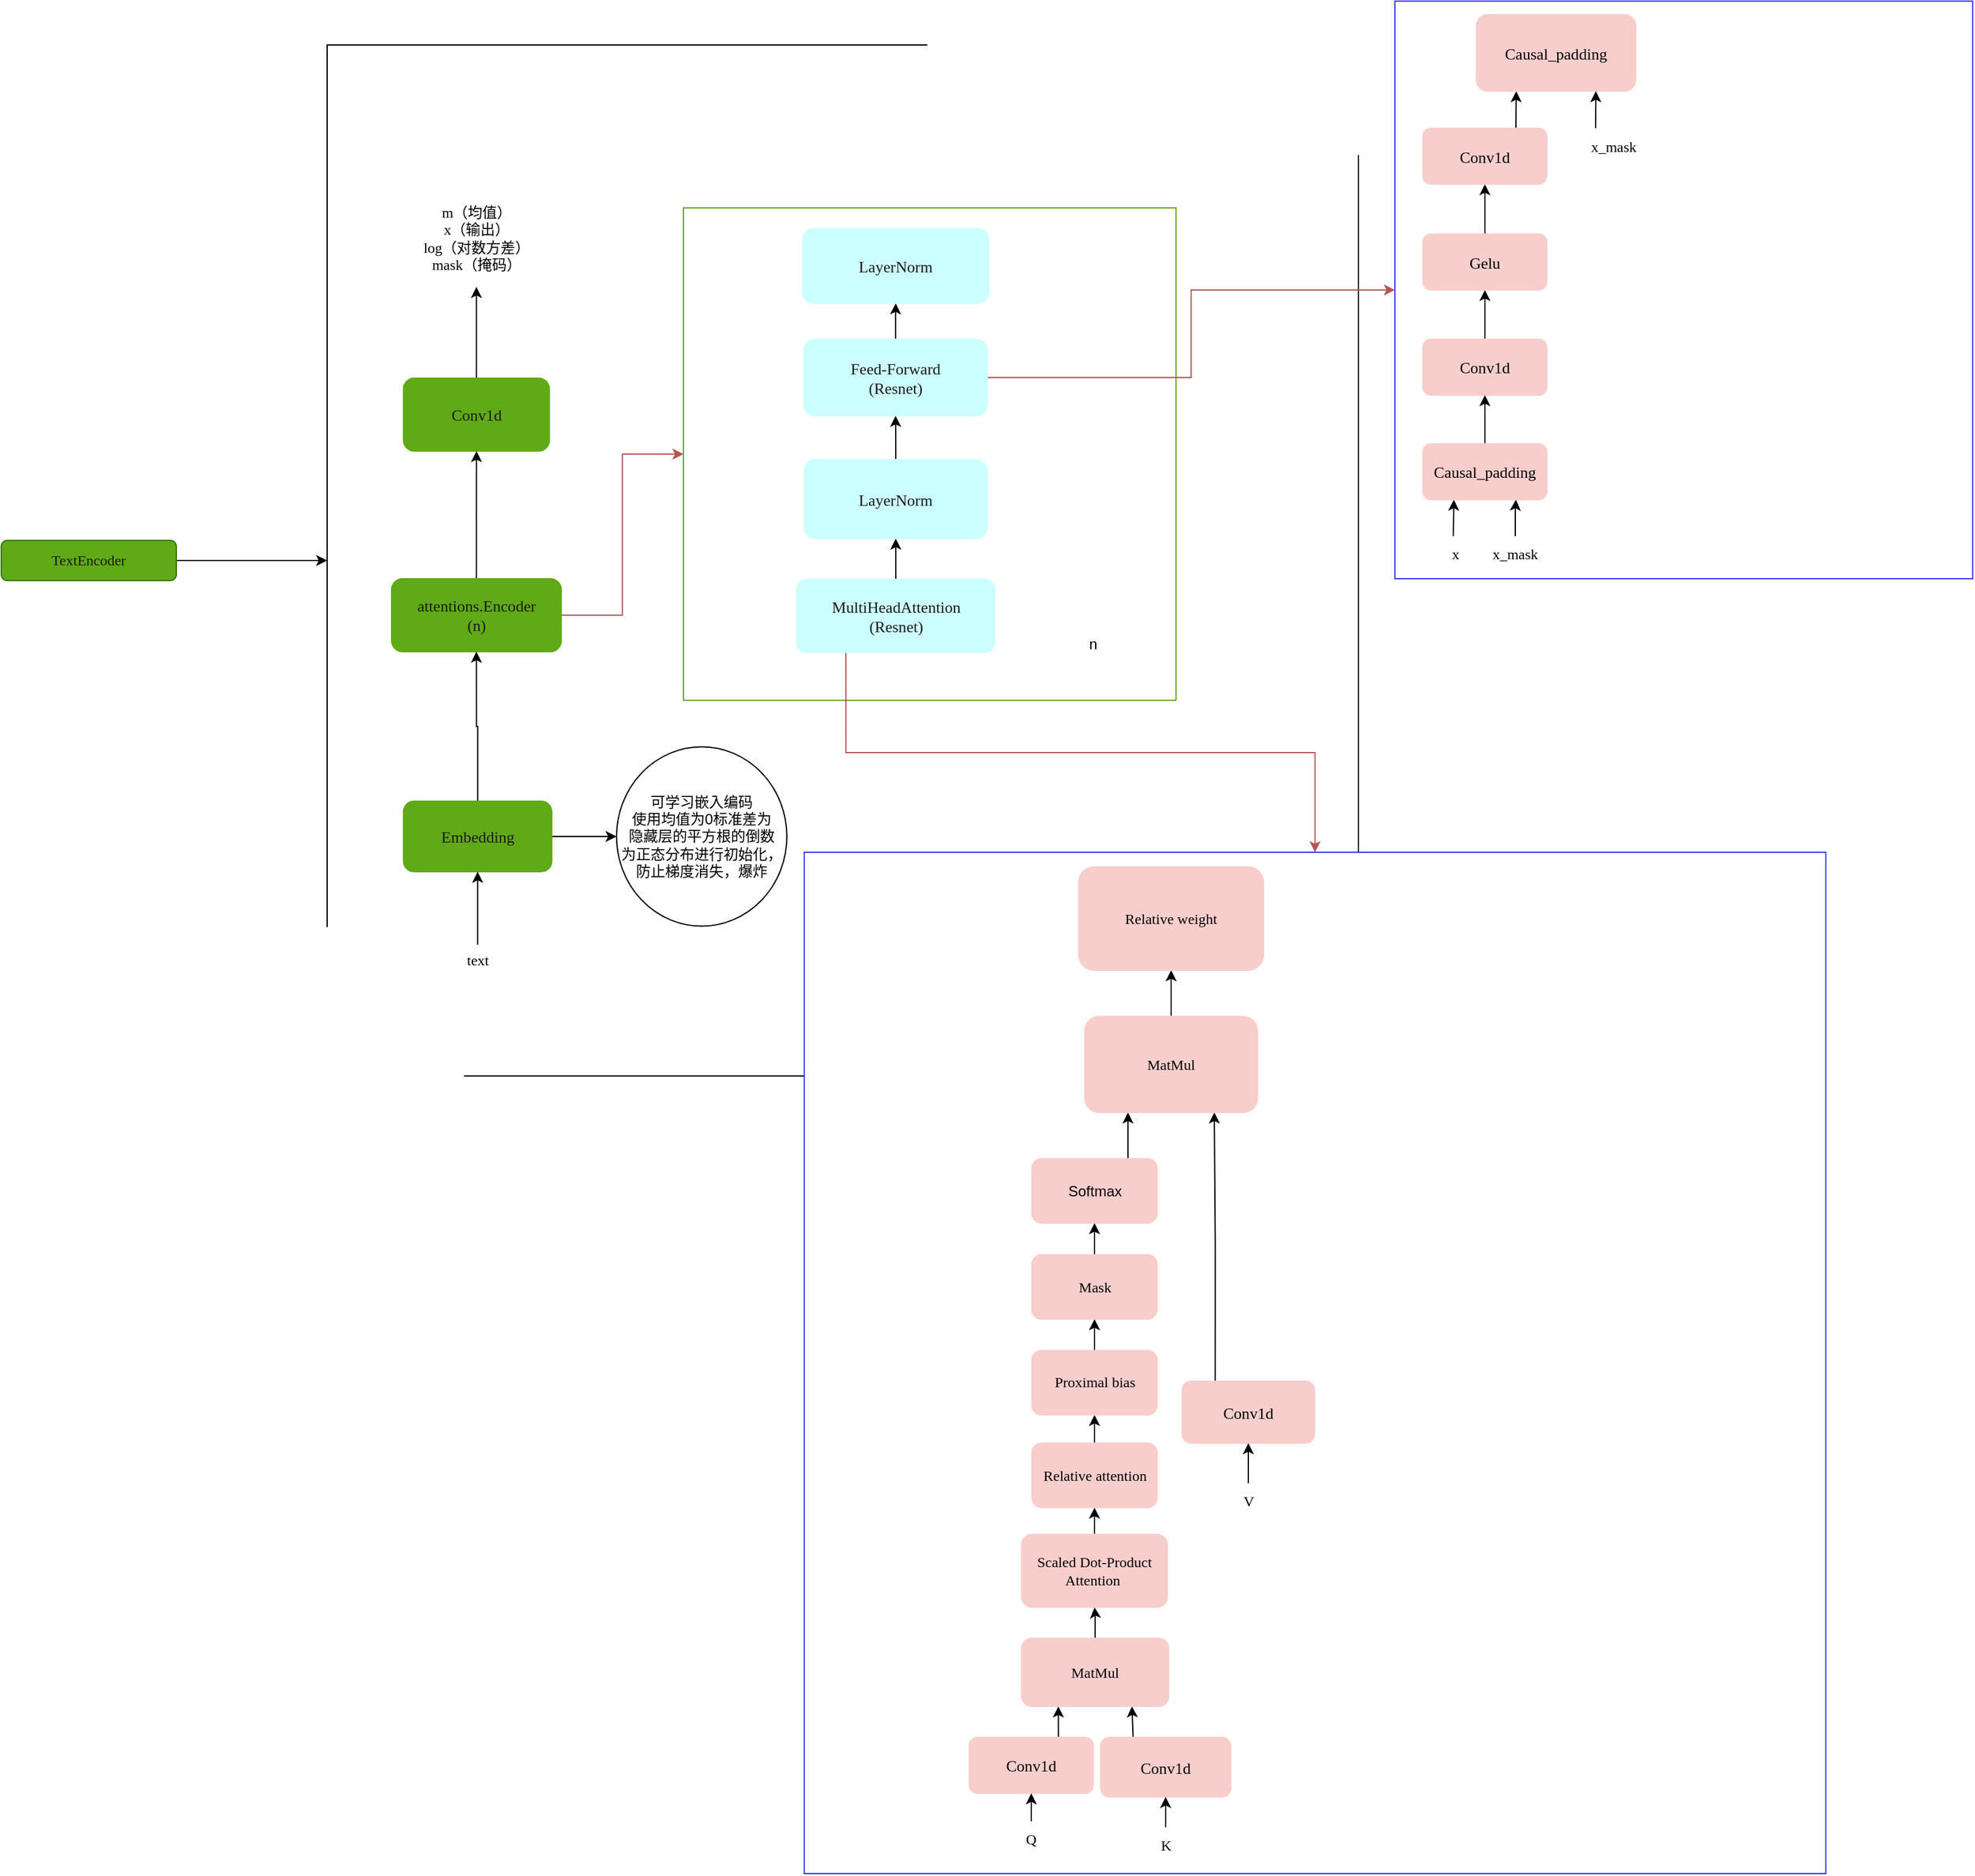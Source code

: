 <mxfile version="26.0.5">
  <diagram name="Page-1" id="c7558073-3199-34d8-9f00-42111426c3f3">
    <mxGraphModel dx="2437" dy="2319" grid="0" gridSize="10" guides="1" tooltips="1" connect="1" arrows="1" fold="1" page="0" pageScale="1" pageWidth="826" pageHeight="1169" background="none" math="0" shadow="0">
      <root>
        <mxCell id="0" />
        <mxCell id="1" parent="0" />
        <mxCell id="JyKCz9A21-HAHrsIMus4-114" style="edgeStyle=orthogonalEdgeStyle;rounded=0;orthogonalLoop=1;jettySize=auto;html=1;" parent="1" source="JyKCz9A21-HAHrsIMus4-101" target="JyKCz9A21-HAHrsIMus4-112" edge="1">
          <mxGeometry relative="1" as="geometry" />
        </mxCell>
        <mxCell id="JyKCz9A21-HAHrsIMus4-101" value="TextEncoder" style="rounded=1;whiteSpace=wrap;html=1;fillColor=#60a917;strokeColor=#2D7600;fontColor=#1A1A1A;fontStyle=0;fontFamily=Comic Sans MS;" parent="1" vertex="1">
          <mxGeometry x="-282" y="-596.5" width="144" height="33" as="geometry" />
        </mxCell>
        <mxCell id="JyKCz9A21-HAHrsIMus4-112" value="" style="whiteSpace=wrap;html=1;aspect=fixed;labelBackgroundColor=#60A917;fontColor=#1A1A1A;fontFamily=Comic Sans MS;" parent="1" vertex="1">
          <mxGeometry x="-14" y="-1004" width="848" height="848" as="geometry" />
        </mxCell>
        <mxCell id="JyKCz9A21-HAHrsIMus4-137" style="edgeStyle=orthogonalEdgeStyle;rounded=0;orthogonalLoop=1;jettySize=auto;html=1;" parent="1" source="JyKCz9A21-HAHrsIMus4-116" target="JyKCz9A21-HAHrsIMus4-138" edge="1">
          <mxGeometry relative="1" as="geometry">
            <mxPoint x="108.667" y="-795" as="targetPoint" />
          </mxGeometry>
        </mxCell>
        <mxCell id="JyKCz9A21-HAHrsIMus4-116" value="&lt;div style=&quot;&quot;&gt;&lt;div style=&quot;font-size: 9.8pt;&quot;&gt;Conv1d&lt;/div&gt;&lt;/div&gt;" style="rounded=1;whiteSpace=wrap;html=1;fontColor=#1A1A1A;labelBackgroundColor=#60A917;strokeColor=#60A917;fillColor=#60A917;fontFamily=Comic Sans MS;" parent="1" vertex="1">
          <mxGeometry x="48.75" y="-730" width="120" height="60" as="geometry" />
        </mxCell>
        <mxCell id="JyKCz9A21-HAHrsIMus4-127" style="edgeStyle=orthogonalEdgeStyle;rounded=0;orthogonalLoop=1;jettySize=auto;html=1;" parent="1" source="JyKCz9A21-HAHrsIMus4-117" target="JyKCz9A21-HAHrsIMus4-116" edge="1">
          <mxGeometry relative="1" as="geometry" />
        </mxCell>
        <mxCell id="JyKCz9A21-HAHrsIMus4-134" style="edgeStyle=orthogonalEdgeStyle;rounded=0;orthogonalLoop=1;jettySize=auto;html=1;entryX=0;entryY=0.5;entryDx=0;entryDy=0;fillColor=#f8cecc;strokeColor=#b85450;" parent="1" source="JyKCz9A21-HAHrsIMus4-117" target="JyKCz9A21-HAHrsIMus4-133" edge="1">
          <mxGeometry relative="1" as="geometry" />
        </mxCell>
        <mxCell id="JyKCz9A21-HAHrsIMus4-117" value="&lt;div&gt;&lt;div style=&quot;font-size: 9.8pt;&quot;&gt;&lt;font style=&quot;color: rgb(26, 26, 26);&quot;&gt;attentions&lt;span style=&quot;background-color: rgb(96, 169, 23);&quot;&gt;.&lt;/span&gt;Encoder&lt;br&gt;(n)&lt;/font&gt;&lt;/div&gt;&lt;/div&gt;" style="rounded=1;whiteSpace=wrap;html=1;fillColor=#60A917;strokeColor=#60A917;fontFamily=Comic Sans MS;" parent="1" vertex="1">
          <mxGeometry x="39" y="-565" width="139.5" height="60" as="geometry" />
        </mxCell>
        <mxCell id="JyKCz9A21-HAHrsIMus4-126" style="edgeStyle=orthogonalEdgeStyle;rounded=0;orthogonalLoop=1;jettySize=auto;html=1;entryX=0.5;entryY=1;entryDx=0;entryDy=0;" parent="1" source="JyKCz9A21-HAHrsIMus4-118" target="JyKCz9A21-HAHrsIMus4-117" edge="1">
          <mxGeometry relative="1" as="geometry" />
        </mxCell>
        <mxCell id="JyKCz9A21-HAHrsIMus4-129" style="edgeStyle=orthogonalEdgeStyle;rounded=0;orthogonalLoop=1;jettySize=auto;html=1;" parent="1" source="JyKCz9A21-HAHrsIMus4-118" target="JyKCz9A21-HAHrsIMus4-128" edge="1">
          <mxGeometry relative="1" as="geometry" />
        </mxCell>
        <mxCell id="JyKCz9A21-HAHrsIMus4-118" value="&lt;div style=&quot;&quot;&gt;&lt;div style=&quot;font-size: 9.8pt;&quot;&gt;&lt;span style=&quot;background-color: rgb(96, 169, 23);&quot;&gt;Embedding&lt;/span&gt;&lt;/div&gt;&lt;/div&gt;" style="rounded=1;whiteSpace=wrap;html=1;fontFamily=Comic Sans MS;labelBackgroundColor=#FFFFFF;fillStyle=solid;fillColor=#60a917;fontColor=#1B1B1B;strokeColor=#60A917;" parent="1" vertex="1">
          <mxGeometry x="48.75" y="-382" width="122" height="58" as="geometry" />
        </mxCell>
        <mxCell id="JyKCz9A21-HAHrsIMus4-122" style="edgeStyle=orthogonalEdgeStyle;rounded=0;orthogonalLoop=1;jettySize=auto;html=1;" parent="1" source="JyKCz9A21-HAHrsIMus4-121" target="JyKCz9A21-HAHrsIMus4-118" edge="1">
          <mxGeometry relative="1" as="geometry" />
        </mxCell>
        <mxCell id="JyKCz9A21-HAHrsIMus4-121" value="text" style="text;html=1;align=center;verticalAlign=middle;whiteSpace=wrap;rounded=0;fontFamily=Comic Sans MS;" parent="1" vertex="1">
          <mxGeometry x="79.75" y="-264" width="60" height="26" as="geometry" />
        </mxCell>
        <mxCell id="JyKCz9A21-HAHrsIMus4-128" value="可学习嵌入编码&lt;br&gt;使用均值为0标准差为&lt;br&gt;隐藏层的平方根的倒数&lt;br&gt;为正态分布进行初始化，&lt;br&gt;防止梯度消失，爆炸" style="ellipse;whiteSpace=wrap;html=1;" parent="1" vertex="1">
          <mxGeometry x="224" y="-426.75" width="140" height="147.5" as="geometry" />
        </mxCell>
        <mxCell id="JyKCz9A21-HAHrsIMus4-133" value="" style="whiteSpace=wrap;html=1;aspect=fixed;strokeColor=#60A917;gradientColor=none;fillColor=default;" parent="1" vertex="1">
          <mxGeometry x="279" y="-870" width="405" height="405" as="geometry" />
        </mxCell>
        <mxCell id="JyKCz9A21-HAHrsIMus4-138" value="&lt;font face=&quot;Comic Sans MS&quot;&gt;m（均值）&lt;/font&gt;&lt;div&gt;&lt;font face=&quot;Comic Sans MS&quot;&gt;x（输出）&lt;br&gt;log（对数方差）&lt;/font&gt;&lt;/div&gt;&lt;div&gt;&lt;font face=&quot;Comic Sans MS&quot;&gt;mask（掩码）&lt;/font&gt;&lt;/div&gt;" style="text;html=1;align=center;verticalAlign=middle;whiteSpace=wrap;rounded=0;" parent="1" vertex="1">
          <mxGeometry x="6.57" y="-885" width="204.37" height="80" as="geometry" />
        </mxCell>
        <mxCell id="JyKCz9A21-HAHrsIMus4-141" style="edgeStyle=orthogonalEdgeStyle;rounded=0;orthogonalLoop=1;jettySize=auto;html=1;entryX=0.5;entryY=1;entryDx=0;entryDy=0;" parent="1" source="JyKCz9A21-HAHrsIMus4-139" target="JyKCz9A21-HAHrsIMus4-140" edge="1">
          <mxGeometry relative="1" as="geometry" />
        </mxCell>
        <mxCell id="ANsRWZRk_wn6D99G8DN_-79" style="edgeStyle=orthogonalEdgeStyle;rounded=0;orthogonalLoop=1;jettySize=auto;html=1;exitX=0.25;exitY=1;exitDx=0;exitDy=0;entryX=0.5;entryY=0;entryDx=0;entryDy=0;fillColor=#f8cecc;strokeColor=#b85450;" parent="1" source="JyKCz9A21-HAHrsIMus4-139" target="ANsRWZRk_wn6D99G8DN_-3" edge="1">
          <mxGeometry relative="1" as="geometry" />
        </mxCell>
        <mxCell id="JyKCz9A21-HAHrsIMus4-139" value="&lt;div style=&quot;&quot;&gt;&lt;div style=&quot;font-size: 9.8pt;&quot;&gt;&lt;div style=&quot;&quot;&gt;&lt;div style=&quot;font-size: 9.8pt;&quot;&gt;MultiHeadAttention&lt;br&gt;(Resnet)&lt;/div&gt;&lt;/div&gt;&lt;/div&gt;&lt;/div&gt;" style="rounded=1;whiteSpace=wrap;html=1;labelBackgroundColor=#CCFFFF;strokeColor=none;fillColor=#CCFFFF;labelBorderColor=none;fontColor=#1A1A1A;fontFamily=Comic Sans MS;" parent="1" vertex="1">
          <mxGeometry x="371.56" y="-565" width="164" height="61" as="geometry" />
        </mxCell>
        <mxCell id="JyKCz9A21-HAHrsIMus4-143" style="edgeStyle=orthogonalEdgeStyle;rounded=0;orthogonalLoop=1;jettySize=auto;html=1;entryX=0.5;entryY=1;entryDx=0;entryDy=0;" parent="1" source="JyKCz9A21-HAHrsIMus4-140" target="JyKCz9A21-HAHrsIMus4-142" edge="1">
          <mxGeometry relative="1" as="geometry" />
        </mxCell>
        <mxCell id="JyKCz9A21-HAHrsIMus4-140" value="&lt;div style=&quot;&quot;&gt;&lt;div style=&quot;font-size: 9.8pt;&quot;&gt;LayerNorm&lt;/div&gt;&lt;/div&gt;" style="rounded=1;whiteSpace=wrap;html=1;fontColor=#1A1A1A;labelBackgroundColor=#CCFFFF;strokeColor=#CCFFFF;fillColor=#CCFFFF;fontFamily=Comic Sans MS;" parent="1" vertex="1">
          <mxGeometry x="378.31" y="-663" width="150.5" height="65" as="geometry" />
        </mxCell>
        <mxCell id="JyKCz9A21-HAHrsIMus4-145" style="edgeStyle=orthogonalEdgeStyle;rounded=0;orthogonalLoop=1;jettySize=auto;html=1;" parent="1" source="JyKCz9A21-HAHrsIMus4-142" target="JyKCz9A21-HAHrsIMus4-144" edge="1">
          <mxGeometry relative="1" as="geometry" />
        </mxCell>
        <mxCell id="ANsRWZRk_wn6D99G8DN_-52" style="edgeStyle=orthogonalEdgeStyle;rounded=0;orthogonalLoop=1;jettySize=auto;html=1;fillColor=#f8cecc;strokeColor=#b85450;" parent="1" source="JyKCz9A21-HAHrsIMus4-142" target="ANsRWZRk_wn6D99G8DN_-53" edge="1">
          <mxGeometry relative="1" as="geometry">
            <mxPoint x="990.667" y="-730.5" as="targetPoint" />
          </mxGeometry>
        </mxCell>
        <mxCell id="JyKCz9A21-HAHrsIMus4-142" value="&lt;div style=&quot;&quot;&gt;&lt;div style=&quot;&quot;&gt;&lt;font&gt;&lt;span style=&quot;font-size: 13.067px;&quot;&gt;Feed-Forward&lt;/span&gt;&lt;/font&gt;&lt;font style=&quot;&quot;&gt;&lt;span style=&quot;font-size: 9.8pt;&quot;&gt;&lt;/span&gt;&lt;/font&gt;&lt;/div&gt;&lt;div style=&quot;&quot;&gt;&lt;font&gt;&lt;span style=&quot;font-size: 13.067px;&quot;&gt;(Resnet)&lt;/span&gt;&lt;/font&gt;&lt;/div&gt;&lt;/div&gt;" style="rounded=1;whiteSpace=wrap;html=1;labelBackgroundColor=#CCFFFF;fontColor=#1A1A1A;strokeColor=#CCFFFF;fillColor=#CCFFFF;fontFamily=Comic Sans MS;" parent="1" vertex="1">
          <mxGeometry x="378" y="-762" width="150.81" height="63" as="geometry" />
        </mxCell>
        <mxCell id="JyKCz9A21-HAHrsIMus4-144" value="&lt;div style=&quot;&quot;&gt;&lt;div style=&quot;font-size: 9.8pt;&quot;&gt;LayerNorm&lt;/div&gt;&lt;/div&gt;" style="rounded=1;whiteSpace=wrap;html=1;fontColor=#1A1A1A;labelBackgroundColor=#CCFFFF;strokeColor=#CCFFFF;fillColor=#CCFFFF;fontFamily=Comic Sans MS;" parent="1" vertex="1">
          <mxGeometry x="377.06" y="-853" width="153" height="61.5" as="geometry" />
        </mxCell>
        <mxCell id="ANsRWZRk_wn6D99G8DN_-3" value="" style="whiteSpace=wrap;html=1;aspect=fixed;strokeColor=#3333FF;" parent="1" vertex="1">
          <mxGeometry x="378.31" y="-340" width="840" height="840" as="geometry" />
        </mxCell>
        <mxCell id="ANsRWZRk_wn6D99G8DN_-30" style="edgeStyle=orthogonalEdgeStyle;rounded=0;orthogonalLoop=1;jettySize=auto;html=1;exitX=0.75;exitY=0;exitDx=0;exitDy=0;entryX=0.25;entryY=1;entryDx=0;entryDy=0;" parent="1" source="ANsRWZRk_wn6D99G8DN_-7" target="ANsRWZRk_wn6D99G8DN_-18" edge="1">
          <mxGeometry relative="1" as="geometry" />
        </mxCell>
        <mxCell id="ANsRWZRk_wn6D99G8DN_-7" value="&lt;div style=&quot;&quot;&gt;&lt;div style=&quot;font-size: 9.8pt;&quot;&gt;Conv1d&lt;/div&gt;&lt;/div&gt;" style="rounded=1;whiteSpace=wrap;html=1;labelBackgroundColor=#F8CECC;strokeColor=#F8CECC;fillColor=#F8CECC;fontFamily=Comic Sans MS;" parent="1" vertex="1">
          <mxGeometry x="514" y="388" width="102" height="46" as="geometry" />
        </mxCell>
        <mxCell id="ANsRWZRk_wn6D99G8DN_-31" style="edgeStyle=orthogonalEdgeStyle;rounded=0;orthogonalLoop=1;jettySize=auto;html=1;exitX=0.25;exitY=0;exitDx=0;exitDy=0;entryX=0.75;entryY=1;entryDx=0;entryDy=0;" parent="1" source="ANsRWZRk_wn6D99G8DN_-8" target="ANsRWZRk_wn6D99G8DN_-18" edge="1">
          <mxGeometry relative="1" as="geometry" />
        </mxCell>
        <mxCell id="ANsRWZRk_wn6D99G8DN_-8" value="&lt;div style=&quot;&quot;&gt;&lt;div style=&quot;font-size: 9.8pt;&quot;&gt;Conv1d&lt;/div&gt;&lt;/div&gt;" style="rounded=1;whiteSpace=wrap;html=1;labelBackgroundColor=#F8CECC;strokeColor=#F8CECC;fillColor=#F8CECC;fontFamily=Comic Sans MS;" parent="1" vertex="1">
          <mxGeometry x="622" y="388" width="107" height="49" as="geometry" />
        </mxCell>
        <mxCell id="ANsRWZRk_wn6D99G8DN_-48" style="edgeStyle=orthogonalEdgeStyle;rounded=0;orthogonalLoop=1;jettySize=auto;html=1;exitX=0.25;exitY=0;exitDx=0;exitDy=0;entryX=0.75;entryY=1;entryDx=0;entryDy=0;" parent="1" source="ANsRWZRk_wn6D99G8DN_-9" target="ANsRWZRk_wn6D99G8DN_-45" edge="1">
          <mxGeometry relative="1" as="geometry" />
        </mxCell>
        <mxCell id="ANsRWZRk_wn6D99G8DN_-9" value="&lt;div style=&quot;&quot;&gt;&lt;div style=&quot;font-size: 9.8pt;&quot;&gt;Conv1d&lt;/div&gt;&lt;/div&gt;" style="rounded=1;whiteSpace=wrap;html=1;labelBackgroundColor=#F8CECC;strokeColor=#F8CECC;fillColor=#F8CECC;fontFamily=Comic Sans MS;" parent="1" vertex="1">
          <mxGeometry x="689" y="95" width="109" height="51" as="geometry" />
        </mxCell>
        <mxCell id="ANsRWZRk_wn6D99G8DN_-13" style="edgeStyle=orthogonalEdgeStyle;rounded=0;orthogonalLoop=1;jettySize=auto;html=1;" parent="1" source="ANsRWZRk_wn6D99G8DN_-10" target="ANsRWZRk_wn6D99G8DN_-7" edge="1">
          <mxGeometry relative="1" as="geometry" />
        </mxCell>
        <mxCell id="ANsRWZRk_wn6D99G8DN_-10" value="Q" style="text;html=1;align=center;verticalAlign=middle;whiteSpace=wrap;rounded=0;fontFamily=Comic Sans MS;" parent="1" vertex="1">
          <mxGeometry x="535" y="457" width="60" height="30" as="geometry" />
        </mxCell>
        <mxCell id="ANsRWZRk_wn6D99G8DN_-16" style="edgeStyle=orthogonalEdgeStyle;rounded=0;orthogonalLoop=1;jettySize=auto;html=1;entryX=0.5;entryY=1;entryDx=0;entryDy=0;" parent="1" source="ANsRWZRk_wn6D99G8DN_-11" target="ANsRWZRk_wn6D99G8DN_-8" edge="1">
          <mxGeometry relative="1" as="geometry" />
        </mxCell>
        <mxCell id="ANsRWZRk_wn6D99G8DN_-11" value="K" style="text;html=1;align=center;verticalAlign=middle;whiteSpace=wrap;rounded=0;fontFamily=Comic Sans MS;" parent="1" vertex="1">
          <mxGeometry x="645.5" y="462" width="60" height="30" as="geometry" />
        </mxCell>
        <mxCell id="ANsRWZRk_wn6D99G8DN_-17" style="edgeStyle=orthogonalEdgeStyle;rounded=0;orthogonalLoop=1;jettySize=auto;html=1;" parent="1" source="ANsRWZRk_wn6D99G8DN_-12" target="ANsRWZRk_wn6D99G8DN_-9" edge="1">
          <mxGeometry relative="1" as="geometry" />
        </mxCell>
        <mxCell id="ANsRWZRk_wn6D99G8DN_-12" value="V" style="text;html=1;align=center;verticalAlign=middle;whiteSpace=wrap;rounded=0;fontFamily=Comic Sans MS;" parent="1" vertex="1">
          <mxGeometry x="713.5" y="179" width="60" height="30" as="geometry" />
        </mxCell>
        <mxCell id="ANsRWZRk_wn6D99G8DN_-27" style="edgeStyle=orthogonalEdgeStyle;rounded=0;orthogonalLoop=1;jettySize=auto;html=1;" parent="1" source="ANsRWZRk_wn6D99G8DN_-18" target="ANsRWZRk_wn6D99G8DN_-26" edge="1">
          <mxGeometry relative="1" as="geometry" />
        </mxCell>
        <mxCell id="ANsRWZRk_wn6D99G8DN_-18" value="MatMul" style="rounded=1;whiteSpace=wrap;html=1;fontFamily=Comic Sans MS;fontColor=default;labelBorderColor=#F8CECC;labelBackgroundColor=#F8CECC;strokeColor=#F8CECC;fillColor=#F8CECC;" parent="1" vertex="1">
          <mxGeometry x="557" y="306.5" width="121" height="56" as="geometry" />
        </mxCell>
        <mxCell id="ANsRWZRk_wn6D99G8DN_-37" style="edgeStyle=orthogonalEdgeStyle;rounded=0;orthogonalLoop=1;jettySize=auto;html=1;" parent="1" source="ANsRWZRk_wn6D99G8DN_-26" target="ANsRWZRk_wn6D99G8DN_-32" edge="1">
          <mxGeometry relative="1" as="geometry" />
        </mxCell>
        <mxCell id="ANsRWZRk_wn6D99G8DN_-26" value="Scaled Dot-Product Attention&amp;nbsp;" style="rounded=1;whiteSpace=wrap;html=1;fontFamily=Comic Sans MS;labelBackgroundColor=#F8CECC;fillColor=#F8CECC;strokeColor=#F8CECC;" parent="1" vertex="1">
          <mxGeometry x="557" y="221" width="120" height="60" as="geometry" />
        </mxCell>
        <mxCell id="ANsRWZRk_wn6D99G8DN_-40" style="edgeStyle=orthogonalEdgeStyle;rounded=0;orthogonalLoop=1;jettySize=auto;html=1;" parent="1" source="ANsRWZRk_wn6D99G8DN_-32" target="ANsRWZRk_wn6D99G8DN_-38" edge="1">
          <mxGeometry relative="1" as="geometry" />
        </mxCell>
        <mxCell id="ANsRWZRk_wn6D99G8DN_-32" value="&lt;font face=&quot;Comic Sans MS&quot;&gt;Relative attention&lt;/font&gt;" style="rounded=1;whiteSpace=wrap;html=1;fillColor=#F8CECC;strokeColor=#F8CECC;" parent="1" vertex="1">
          <mxGeometry x="565.5" y="146" width="103" height="53" as="geometry" />
        </mxCell>
        <mxCell id="ANsRWZRk_wn6D99G8DN_-42" style="edgeStyle=orthogonalEdgeStyle;rounded=0;orthogonalLoop=1;jettySize=auto;html=1;" parent="1" source="ANsRWZRk_wn6D99G8DN_-38" target="ANsRWZRk_wn6D99G8DN_-41" edge="1">
          <mxGeometry relative="1" as="geometry" />
        </mxCell>
        <mxCell id="ANsRWZRk_wn6D99G8DN_-38" value="&lt;font face=&quot;Comic Sans MS&quot;&gt;Proximal bias&lt;/font&gt;" style="rounded=1;whiteSpace=wrap;html=1;fillColor=#F8CECC;strokeColor=#F8CECC;" parent="1" vertex="1">
          <mxGeometry x="565.5" y="69.75" width="103" height="53" as="geometry" />
        </mxCell>
        <mxCell id="ANsRWZRk_wn6D99G8DN_-44" style="edgeStyle=orthogonalEdgeStyle;rounded=0;orthogonalLoop=1;jettySize=auto;html=1;entryX=0.5;entryY=1;entryDx=0;entryDy=0;" parent="1" source="ANsRWZRk_wn6D99G8DN_-41" target="ANsRWZRk_wn6D99G8DN_-43" edge="1">
          <mxGeometry relative="1" as="geometry" />
        </mxCell>
        <mxCell id="ANsRWZRk_wn6D99G8DN_-41" value="&lt;font face=&quot;Comic Sans MS&quot;&gt;Mask&lt;/font&gt;" style="rounded=1;whiteSpace=wrap;html=1;fillColor=#F8CECC;strokeColor=#F8CECC;" parent="1" vertex="1">
          <mxGeometry x="565.5" y="-9" width="103" height="53" as="geometry" />
        </mxCell>
        <mxCell id="ANsRWZRk_wn6D99G8DN_-47" style="edgeStyle=orthogonalEdgeStyle;rounded=0;orthogonalLoop=1;jettySize=auto;html=1;exitX=0.75;exitY=0;exitDx=0;exitDy=0;entryX=0.25;entryY=1;entryDx=0;entryDy=0;" parent="1" source="ANsRWZRk_wn6D99G8DN_-43" target="ANsRWZRk_wn6D99G8DN_-45" edge="1">
          <mxGeometry relative="1" as="geometry" />
        </mxCell>
        <mxCell id="ANsRWZRk_wn6D99G8DN_-43" value="Softmax" style="rounded=1;whiteSpace=wrap;html=1;fillColor=#F8CECC;strokeColor=#F8CECC;" parent="1" vertex="1">
          <mxGeometry x="565.5" y="-88" width="103" height="53" as="geometry" />
        </mxCell>
        <mxCell id="ANsRWZRk_wn6D99G8DN_-98" style="edgeStyle=orthogonalEdgeStyle;rounded=0;orthogonalLoop=1;jettySize=auto;html=1;exitX=0.5;exitY=0;exitDx=0;exitDy=0;" parent="1" source="ANsRWZRk_wn6D99G8DN_-45" target="ANsRWZRk_wn6D99G8DN_-97" edge="1">
          <mxGeometry relative="1" as="geometry" />
        </mxCell>
        <mxCell id="ANsRWZRk_wn6D99G8DN_-45" value="MatMul" style="rounded=1;whiteSpace=wrap;html=1;fontFamily=Comic Sans MS;fontColor=default;labelBorderColor=#F8CECC;labelBackgroundColor=#F8CECC;strokeColor=#F8CECC;fillColor=#F8CECC;" parent="1" vertex="1">
          <mxGeometry x="609" y="-205" width="142" height="79" as="geometry" />
        </mxCell>
        <mxCell id="ANsRWZRk_wn6D99G8DN_-49" style="edgeStyle=orthogonalEdgeStyle;rounded=0;orthogonalLoop=1;jettySize=auto;html=1;exitX=0.5;exitY=1;exitDx=0;exitDy=0;" parent="1" source="ANsRWZRk_wn6D99G8DN_-9" target="ANsRWZRk_wn6D99G8DN_-9" edge="1">
          <mxGeometry relative="1" as="geometry" />
        </mxCell>
        <mxCell id="ANsRWZRk_wn6D99G8DN_-50" style="edgeStyle=orthogonalEdgeStyle;rounded=0;orthogonalLoop=1;jettySize=auto;html=1;exitX=0.5;exitY=1;exitDx=0;exitDy=0;" parent="1" source="ANsRWZRk_wn6D99G8DN_-12" target="ANsRWZRk_wn6D99G8DN_-12" edge="1">
          <mxGeometry relative="1" as="geometry" />
        </mxCell>
        <mxCell id="ANsRWZRk_wn6D99G8DN_-53" value="" style="whiteSpace=wrap;html=1;aspect=fixed;strokeColor=#3333FF;" parent="1" vertex="1">
          <mxGeometry x="864" y="-1040.09" width="475.09" height="475.09" as="geometry" />
        </mxCell>
        <mxCell id="ANsRWZRk_wn6D99G8DN_-56" style="edgeStyle=orthogonalEdgeStyle;rounded=0;orthogonalLoop=1;jettySize=auto;html=1;entryX=0.5;entryY=1;entryDx=0;entryDy=0;" parent="1" source="ANsRWZRk_wn6D99G8DN_-54" target="ANsRWZRk_wn6D99G8DN_-55" edge="1">
          <mxGeometry relative="1" as="geometry" />
        </mxCell>
        <mxCell id="ANsRWZRk_wn6D99G8DN_-54" value="&lt;div style=&quot;&quot;&gt;&lt;div style=&quot;font-size: 9.8pt;&quot;&gt;Conv1d&lt;/div&gt;&lt;/div&gt;" style="rounded=1;whiteSpace=wrap;html=1;labelBackgroundColor=#F8CECC;strokeColor=#F8CECC;fillColor=#F8CECC;fontFamily=Comic Sans MS;" parent="1" vertex="1">
          <mxGeometry x="887" y="-762" width="102" height="46" as="geometry" />
        </mxCell>
        <mxCell id="ANsRWZRk_wn6D99G8DN_-58" style="edgeStyle=orthogonalEdgeStyle;rounded=0;orthogonalLoop=1;jettySize=auto;html=1;" parent="1" source="ANsRWZRk_wn6D99G8DN_-55" target="ANsRWZRk_wn6D99G8DN_-57" edge="1">
          <mxGeometry relative="1" as="geometry" />
        </mxCell>
        <mxCell id="ANsRWZRk_wn6D99G8DN_-55" value="&lt;div style=&quot;&quot;&gt;&lt;div style=&quot;font-size: 9.8pt;&quot;&gt;Gelu&lt;/div&gt;&lt;/div&gt;" style="rounded=1;whiteSpace=wrap;html=1;labelBackgroundColor=#F8CECC;strokeColor=#F8CECC;fillColor=#F8CECC;fontFamily=Comic Sans MS;" parent="1" vertex="1">
          <mxGeometry x="887" y="-848.5" width="102" height="46" as="geometry" />
        </mxCell>
        <mxCell id="ANsRWZRk_wn6D99G8DN_-75" style="edgeStyle=orthogonalEdgeStyle;rounded=0;orthogonalLoop=1;jettySize=auto;html=1;exitX=0.75;exitY=0;exitDx=0;exitDy=0;entryX=0.25;entryY=1;entryDx=0;entryDy=0;" parent="1" source="ANsRWZRk_wn6D99G8DN_-57" target="ANsRWZRk_wn6D99G8DN_-73" edge="1">
          <mxGeometry relative="1" as="geometry" />
        </mxCell>
        <mxCell id="ANsRWZRk_wn6D99G8DN_-57" value="&lt;div style=&quot;&quot;&gt;&lt;div style=&quot;font-size: 9.8pt;&quot;&gt;Conv1d&lt;/div&gt;&lt;/div&gt;" style="rounded=1;whiteSpace=wrap;html=1;labelBackgroundColor=#F8CECC;strokeColor=#F8CECC;fillColor=#F8CECC;fontFamily=Comic Sans MS;" parent="1" vertex="1">
          <mxGeometry x="887" y="-935.5" width="102" height="46" as="geometry" />
        </mxCell>
        <mxCell id="ANsRWZRk_wn6D99G8DN_-69" style="edgeStyle=orthogonalEdgeStyle;rounded=0;orthogonalLoop=1;jettySize=auto;html=1;entryX=0.25;entryY=1;entryDx=0;entryDy=0;" parent="1" target="ANsRWZRk_wn6D99G8DN_-68" edge="1">
          <mxGeometry relative="1" as="geometry">
            <mxPoint x="912" y="-600" as="sourcePoint" />
          </mxGeometry>
        </mxCell>
        <mxCell id="ANsRWZRk_wn6D99G8DN_-59" value="x" style="text;html=1;align=center;verticalAlign=middle;whiteSpace=wrap;rounded=0;fontFamily=Comic Sans MS;" parent="1" vertex="1">
          <mxGeometry x="884" y="-600" width="60" height="30" as="geometry" />
        </mxCell>
        <mxCell id="ANsRWZRk_wn6D99G8DN_-71" style="edgeStyle=orthogonalEdgeStyle;rounded=0;orthogonalLoop=1;jettySize=auto;html=1;entryX=0.75;entryY=1;entryDx=0;entryDy=0;" parent="1" source="ANsRWZRk_wn6D99G8DN_-60" target="ANsRWZRk_wn6D99G8DN_-68" edge="1">
          <mxGeometry relative="1" as="geometry" />
        </mxCell>
        <mxCell id="ANsRWZRk_wn6D99G8DN_-60" value="x_mask" style="text;html=1;align=center;verticalAlign=middle;whiteSpace=wrap;rounded=0;fontFamily=Comic Sans MS;" parent="1" vertex="1">
          <mxGeometry x="933" y="-600" width="60" height="30" as="geometry" />
        </mxCell>
        <mxCell id="ANsRWZRk_wn6D99G8DN_-72" style="edgeStyle=orthogonalEdgeStyle;rounded=0;orthogonalLoop=1;jettySize=auto;html=1;entryX=0.5;entryY=1;entryDx=0;entryDy=0;" parent="1" source="ANsRWZRk_wn6D99G8DN_-68" target="ANsRWZRk_wn6D99G8DN_-54" edge="1">
          <mxGeometry relative="1" as="geometry" />
        </mxCell>
        <mxCell id="ANsRWZRk_wn6D99G8DN_-68" value="&lt;div style=&quot;&quot;&gt;&lt;div style=&quot;font-size: 9.8pt;&quot;&gt;Causal_padding&lt;/div&gt;&lt;/div&gt;" style="rounded=1;whiteSpace=wrap;html=1;labelBackgroundColor=#F8CECC;strokeColor=#F8CECC;fillColor=#F8CECC;fontFamily=Comic Sans MS;" parent="1" vertex="1">
          <mxGeometry x="887" y="-676" width="102" height="46" as="geometry" />
        </mxCell>
        <mxCell id="ANsRWZRk_wn6D99G8DN_-73" value="&lt;div style=&quot;&quot;&gt;&lt;div style=&quot;font-size: 9.8pt;&quot;&gt;Causal_padding&lt;/div&gt;&lt;/div&gt;" style="rounded=1;whiteSpace=wrap;html=1;labelBackgroundColor=#F8CECC;strokeColor=#F8CECC;fillColor=#F8CECC;fontFamily=Comic Sans MS;" parent="1" vertex="1">
          <mxGeometry x="931" y="-1029" width="131" height="63" as="geometry" />
        </mxCell>
        <mxCell id="ANsRWZRk_wn6D99G8DN_-76" style="edgeStyle=orthogonalEdgeStyle;rounded=0;orthogonalLoop=1;jettySize=auto;html=1;exitX=0.25;exitY=0;exitDx=0;exitDy=0;entryX=0.75;entryY=1;entryDx=0;entryDy=0;" parent="1" source="ANsRWZRk_wn6D99G8DN_-74" target="ANsRWZRk_wn6D99G8DN_-73" edge="1">
          <mxGeometry relative="1" as="geometry" />
        </mxCell>
        <mxCell id="ANsRWZRk_wn6D99G8DN_-74" value="x_mask" style="text;html=1;align=center;verticalAlign=middle;whiteSpace=wrap;rounded=0;fontFamily=Comic Sans MS;" parent="1" vertex="1">
          <mxGeometry x="1014" y="-935.5" width="60" height="30" as="geometry" />
        </mxCell>
        <mxCell id="ANsRWZRk_wn6D99G8DN_-97" value="&lt;font face=&quot;Comic Sans MS&quot;&gt;Relative weight&lt;/font&gt;" style="rounded=1;whiteSpace=wrap;html=1;fillColor=#F8CECC;strokeColor=#F8CECC;" parent="1" vertex="1">
          <mxGeometry x="604" y="-328" width="152" height="85" as="geometry" />
        </mxCell>
        <mxCell id="-NmT01aDmdB_6-6JHZo2-1" value="n" style="text;html=1;align=center;verticalAlign=middle;whiteSpace=wrap;rounded=0;" vertex="1" parent="1">
          <mxGeometry x="585.5" y="-526" width="60" height="30" as="geometry" />
        </mxCell>
      </root>
    </mxGraphModel>
  </diagram>
</mxfile>
